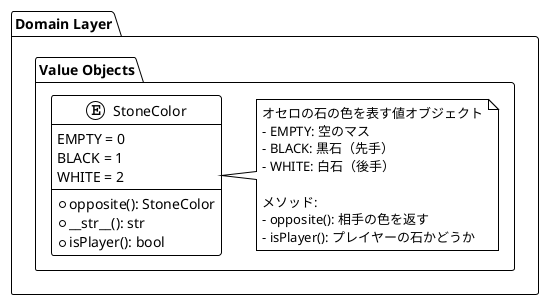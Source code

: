@startuml StoneColor Value Object Class Diagram

!theme plain

package "Domain Layer" {
    package "Value Objects" {
        enum StoneColor {
            EMPTY = 0
            BLACK = 1
            WHITE = 2
            
            + opposite(): StoneColor
            + __str__(): str
            + isPlayer(): bool
        }
        
        note right of StoneColor
            オセロの石の色を表す値オブジェクト
            - EMPTY: 空のマス
            - BLACK: 黒石（先手）
            - WHITE: 白石（後手）
            
            メソッド:
            - opposite(): 相手の色を返す
            - isPlayer(): プレイヤーの石かどうか
        end note
    }
}

@enduml